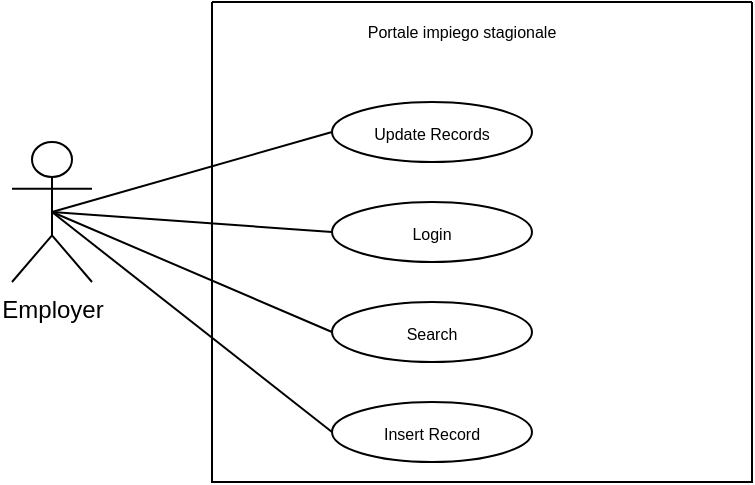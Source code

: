 <mxfile version="20.0.4" type="device"><diagram id="mjd3fFvUpbPXGcPywJ9Q" name="Page-1"><mxGraphModel dx="913" dy="413" grid="1" gridSize="10" guides="1" tooltips="1" connect="1" arrows="1" fold="1" page="1" pageScale="1" pageWidth="850" pageHeight="1100" math="0" shadow="0"><root><mxCell id="0"/><mxCell id="1" parent="0"/><mxCell id="2btP7Q5P5mlI36exdTAj-1" value="Employer" style="shape=umlActor;verticalLabelPosition=bottom;verticalAlign=top;html=1;outlineConnect=0;" parent="1" vertex="1"><mxGeometry x="150" y="160" width="40" height="70" as="geometry"/></mxCell><mxCell id="2btP7Q5P5mlI36exdTAj-2" value="" style="swimlane;startSize=0;" parent="1" vertex="1"><mxGeometry x="250" y="90" width="270" height="240" as="geometry"><mxRectangle x="120" y="90" width="50" height="40" as="alternateBounds"/></mxGeometry></mxCell><mxCell id="KI_aeBBGQhhjnDBbSExR-3" value="&lt;font style=&quot;font-size: 8px;&quot;&gt;Login&lt;/font&gt;" style="ellipse;whiteSpace=wrap;html=1;" vertex="1" parent="2btP7Q5P5mlI36exdTAj-2"><mxGeometry x="60" y="100" width="100" height="30" as="geometry"/></mxCell><mxCell id="KI_aeBBGQhhjnDBbSExR-2" value="&lt;font style=&quot;font-size: 8px;&quot;&gt;Search&lt;/font&gt;" style="ellipse;whiteSpace=wrap;html=1;" vertex="1" parent="2btP7Q5P5mlI36exdTAj-2"><mxGeometry x="60" y="150" width="100" height="30" as="geometry"/></mxCell><mxCell id="KI_aeBBGQhhjnDBbSExR-4" value="&lt;font style=&quot;font-size: 8px;&quot;&gt;Update Records&lt;/font&gt;" style="ellipse;whiteSpace=wrap;html=1;" vertex="1" parent="2btP7Q5P5mlI36exdTAj-2"><mxGeometry x="60" y="50" width="100" height="30" as="geometry"/></mxCell><mxCell id="KI_aeBBGQhhjnDBbSExR-1" value="&lt;font style=&quot;font-size: 8px;&quot;&gt;I&lt;font style=&quot;font-size: 8px;&quot;&gt;nsert Re&lt;/font&gt;&lt;/font&gt;&lt;font style=&quot;font-size: 8px;&quot;&gt;cord&lt;/font&gt;" style="ellipse;whiteSpace=wrap;html=1;" vertex="1" parent="2btP7Q5P5mlI36exdTAj-2"><mxGeometry x="60" y="200" width="100" height="30" as="geometry"/></mxCell><mxCell id="KI_aeBBGQhhjnDBbSExR-10" value="Portale impiego stagionale" style="text;html=1;strokeColor=none;fillColor=none;align=center;verticalAlign=middle;whiteSpace=wrap;rounded=0;fontSize=8;" vertex="1" parent="2btP7Q5P5mlI36exdTAj-2"><mxGeometry x="60" width="130" height="30" as="geometry"/></mxCell><mxCell id="KI_aeBBGQhhjnDBbSExR-5" value="" style="endArrow=none;html=1;rounded=0;fontSize=8;entryX=0;entryY=0.5;entryDx=0;entryDy=0;exitX=0.5;exitY=0.5;exitDx=0;exitDy=0;exitPerimeter=0;" edge="1" parent="1" source="2btP7Q5P5mlI36exdTAj-1" target="KI_aeBBGQhhjnDBbSExR-4"><mxGeometry width="50" height="50" relative="1" as="geometry"><mxPoint x="330" y="270" as="sourcePoint"/><mxPoint x="380" y="220" as="targetPoint"/></mxGeometry></mxCell><mxCell id="KI_aeBBGQhhjnDBbSExR-7" value="" style="endArrow=none;html=1;rounded=0;fontSize=8;entryX=0;entryY=0.5;entryDx=0;entryDy=0;exitX=0.5;exitY=0.5;exitDx=0;exitDy=0;exitPerimeter=0;" edge="1" parent="1" source="2btP7Q5P5mlI36exdTAj-1" target="KI_aeBBGQhhjnDBbSExR-3"><mxGeometry width="50" height="50" relative="1" as="geometry"><mxPoint x="210" y="205" as="sourcePoint"/><mxPoint x="340" y="105" as="targetPoint"/></mxGeometry></mxCell><mxCell id="KI_aeBBGQhhjnDBbSExR-9" value="" style="endArrow=none;html=1;rounded=0;fontSize=8;entryX=0;entryY=0.5;entryDx=0;entryDy=0;exitX=0.5;exitY=0.5;exitDx=0;exitDy=0;exitPerimeter=0;" edge="1" parent="1" source="2btP7Q5P5mlI36exdTAj-1" target="KI_aeBBGQhhjnDBbSExR-1"><mxGeometry width="50" height="50" relative="1" as="geometry"><mxPoint x="210" y="225" as="sourcePoint"/><mxPoint x="340" y="125" as="targetPoint"/></mxGeometry></mxCell><mxCell id="KI_aeBBGQhhjnDBbSExR-8" value="" style="endArrow=none;html=1;rounded=0;fontSize=8;entryX=0;entryY=0.5;entryDx=0;entryDy=0;exitX=0.5;exitY=0.5;exitDx=0;exitDy=0;exitPerimeter=0;" edge="1" parent="1" source="2btP7Q5P5mlI36exdTAj-1" target="KI_aeBBGQhhjnDBbSExR-2"><mxGeometry width="50" height="50" relative="1" as="geometry"><mxPoint x="160" y="320" as="sourcePoint"/><mxPoint x="290" y="220" as="targetPoint"/></mxGeometry></mxCell></root></mxGraphModel></diagram></mxfile>